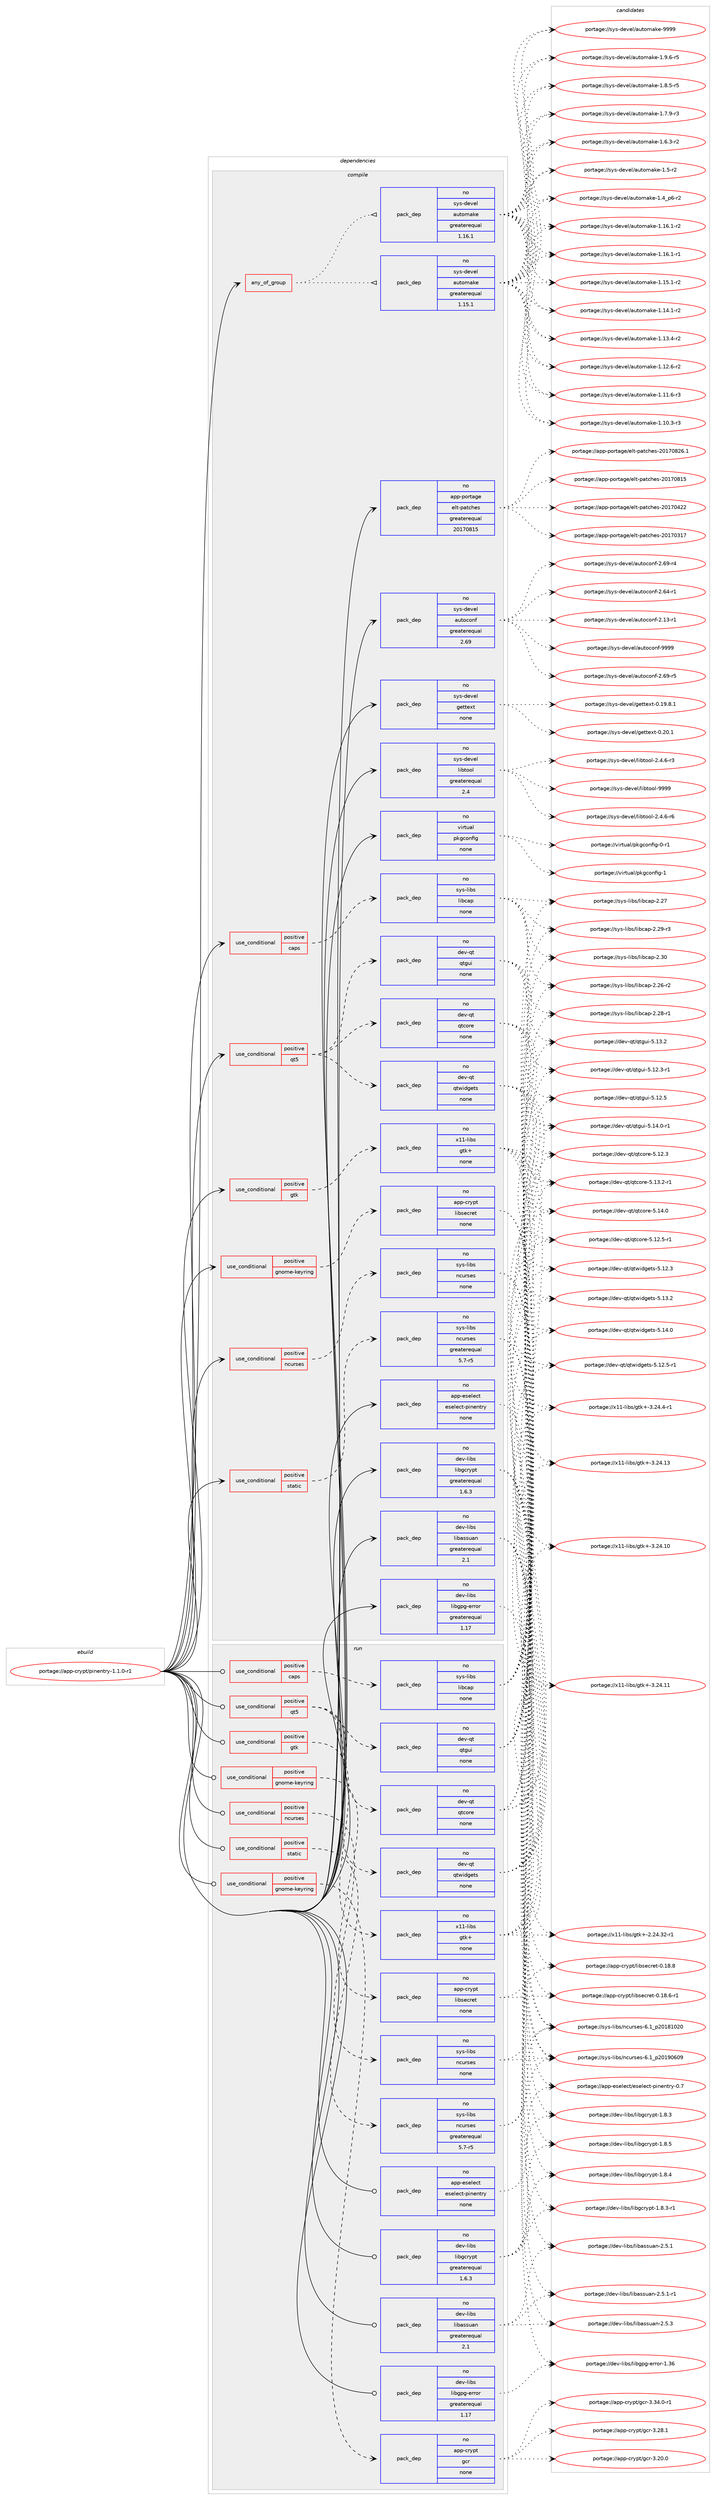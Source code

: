 digraph prolog {

# *************
# Graph options
# *************

newrank=true;
concentrate=true;
compound=true;
graph [rankdir=LR,fontname=Helvetica,fontsize=10,ranksep=1.5];#, ranksep=2.5, nodesep=0.2];
edge  [arrowhead=vee];
node  [fontname=Helvetica,fontsize=10];

# **********
# The ebuild
# **********

subgraph cluster_leftcol {
color=gray;
label=<<i>ebuild</i>>;
id [label="portage://app-crypt/pinentry-1.1.0-r1", color=red, width=4, href="../app-crypt/pinentry-1.1.0-r1.svg"];
}

# ****************
# The dependencies
# ****************

subgraph cluster_midcol {
color=gray;
label=<<i>dependencies</i>>;
subgraph cluster_compile {
fillcolor="#eeeeee";
style=filled;
label=<<i>compile</i>>;
subgraph any8233 {
dependency641812 [label=<<TABLE BORDER="0" CELLBORDER="1" CELLSPACING="0" CELLPADDING="4"><TR><TD CELLPADDING="10">any_of_group</TD></TR></TABLE>>, shape=none, color=red];subgraph pack482069 {
dependency641813 [label=<<TABLE BORDER="0" CELLBORDER="1" CELLSPACING="0" CELLPADDING="4" WIDTH="220"><TR><TD ROWSPAN="6" CELLPADDING="30">pack_dep</TD></TR><TR><TD WIDTH="110">no</TD></TR><TR><TD>sys-devel</TD></TR><TR><TD>automake</TD></TR><TR><TD>greaterequal</TD></TR><TR><TD>1.16.1</TD></TR></TABLE>>, shape=none, color=blue];
}
dependency641812:e -> dependency641813:w [weight=20,style="dotted",arrowhead="oinv"];
subgraph pack482070 {
dependency641814 [label=<<TABLE BORDER="0" CELLBORDER="1" CELLSPACING="0" CELLPADDING="4" WIDTH="220"><TR><TD ROWSPAN="6" CELLPADDING="30">pack_dep</TD></TR><TR><TD WIDTH="110">no</TD></TR><TR><TD>sys-devel</TD></TR><TR><TD>automake</TD></TR><TR><TD>greaterequal</TD></TR><TR><TD>1.15.1</TD></TR></TABLE>>, shape=none, color=blue];
}
dependency641812:e -> dependency641814:w [weight=20,style="dotted",arrowhead="oinv"];
}
id:e -> dependency641812:w [weight=20,style="solid",arrowhead="vee"];
subgraph cond151219 {
dependency641815 [label=<<TABLE BORDER="0" CELLBORDER="1" CELLSPACING="0" CELLPADDING="4"><TR><TD ROWSPAN="3" CELLPADDING="10">use_conditional</TD></TR><TR><TD>positive</TD></TR><TR><TD>caps</TD></TR></TABLE>>, shape=none, color=red];
subgraph pack482071 {
dependency641816 [label=<<TABLE BORDER="0" CELLBORDER="1" CELLSPACING="0" CELLPADDING="4" WIDTH="220"><TR><TD ROWSPAN="6" CELLPADDING="30">pack_dep</TD></TR><TR><TD WIDTH="110">no</TD></TR><TR><TD>sys-libs</TD></TR><TR><TD>libcap</TD></TR><TR><TD>none</TD></TR><TR><TD></TD></TR></TABLE>>, shape=none, color=blue];
}
dependency641815:e -> dependency641816:w [weight=20,style="dashed",arrowhead="vee"];
}
id:e -> dependency641815:w [weight=20,style="solid",arrowhead="vee"];
subgraph cond151220 {
dependency641817 [label=<<TABLE BORDER="0" CELLBORDER="1" CELLSPACING="0" CELLPADDING="4"><TR><TD ROWSPAN="3" CELLPADDING="10">use_conditional</TD></TR><TR><TD>positive</TD></TR><TR><TD>gnome-keyring</TD></TR></TABLE>>, shape=none, color=red];
subgraph pack482072 {
dependency641818 [label=<<TABLE BORDER="0" CELLBORDER="1" CELLSPACING="0" CELLPADDING="4" WIDTH="220"><TR><TD ROWSPAN="6" CELLPADDING="30">pack_dep</TD></TR><TR><TD WIDTH="110">no</TD></TR><TR><TD>app-crypt</TD></TR><TR><TD>libsecret</TD></TR><TR><TD>none</TD></TR><TR><TD></TD></TR></TABLE>>, shape=none, color=blue];
}
dependency641817:e -> dependency641818:w [weight=20,style="dashed",arrowhead="vee"];
}
id:e -> dependency641817:w [weight=20,style="solid",arrowhead="vee"];
subgraph cond151221 {
dependency641819 [label=<<TABLE BORDER="0" CELLBORDER="1" CELLSPACING="0" CELLPADDING="4"><TR><TD ROWSPAN="3" CELLPADDING="10">use_conditional</TD></TR><TR><TD>positive</TD></TR><TR><TD>gtk</TD></TR></TABLE>>, shape=none, color=red];
subgraph pack482073 {
dependency641820 [label=<<TABLE BORDER="0" CELLBORDER="1" CELLSPACING="0" CELLPADDING="4" WIDTH="220"><TR><TD ROWSPAN="6" CELLPADDING="30">pack_dep</TD></TR><TR><TD WIDTH="110">no</TD></TR><TR><TD>x11-libs</TD></TR><TR><TD>gtk+</TD></TR><TR><TD>none</TD></TR><TR><TD></TD></TR></TABLE>>, shape=none, color=blue];
}
dependency641819:e -> dependency641820:w [weight=20,style="dashed",arrowhead="vee"];
}
id:e -> dependency641819:w [weight=20,style="solid",arrowhead="vee"];
subgraph cond151222 {
dependency641821 [label=<<TABLE BORDER="0" CELLBORDER="1" CELLSPACING="0" CELLPADDING="4"><TR><TD ROWSPAN="3" CELLPADDING="10">use_conditional</TD></TR><TR><TD>positive</TD></TR><TR><TD>ncurses</TD></TR></TABLE>>, shape=none, color=red];
subgraph pack482074 {
dependency641822 [label=<<TABLE BORDER="0" CELLBORDER="1" CELLSPACING="0" CELLPADDING="4" WIDTH="220"><TR><TD ROWSPAN="6" CELLPADDING="30">pack_dep</TD></TR><TR><TD WIDTH="110">no</TD></TR><TR><TD>sys-libs</TD></TR><TR><TD>ncurses</TD></TR><TR><TD>none</TD></TR><TR><TD></TD></TR></TABLE>>, shape=none, color=blue];
}
dependency641821:e -> dependency641822:w [weight=20,style="dashed",arrowhead="vee"];
}
id:e -> dependency641821:w [weight=20,style="solid",arrowhead="vee"];
subgraph cond151223 {
dependency641823 [label=<<TABLE BORDER="0" CELLBORDER="1" CELLSPACING="0" CELLPADDING="4"><TR><TD ROWSPAN="3" CELLPADDING="10">use_conditional</TD></TR><TR><TD>positive</TD></TR><TR><TD>qt5</TD></TR></TABLE>>, shape=none, color=red];
subgraph pack482075 {
dependency641824 [label=<<TABLE BORDER="0" CELLBORDER="1" CELLSPACING="0" CELLPADDING="4" WIDTH="220"><TR><TD ROWSPAN="6" CELLPADDING="30">pack_dep</TD></TR><TR><TD WIDTH="110">no</TD></TR><TR><TD>dev-qt</TD></TR><TR><TD>qtcore</TD></TR><TR><TD>none</TD></TR><TR><TD></TD></TR></TABLE>>, shape=none, color=blue];
}
dependency641823:e -> dependency641824:w [weight=20,style="dashed",arrowhead="vee"];
subgraph pack482076 {
dependency641825 [label=<<TABLE BORDER="0" CELLBORDER="1" CELLSPACING="0" CELLPADDING="4" WIDTH="220"><TR><TD ROWSPAN="6" CELLPADDING="30">pack_dep</TD></TR><TR><TD WIDTH="110">no</TD></TR><TR><TD>dev-qt</TD></TR><TR><TD>qtgui</TD></TR><TR><TD>none</TD></TR><TR><TD></TD></TR></TABLE>>, shape=none, color=blue];
}
dependency641823:e -> dependency641825:w [weight=20,style="dashed",arrowhead="vee"];
subgraph pack482077 {
dependency641826 [label=<<TABLE BORDER="0" CELLBORDER="1" CELLSPACING="0" CELLPADDING="4" WIDTH="220"><TR><TD ROWSPAN="6" CELLPADDING="30">pack_dep</TD></TR><TR><TD WIDTH="110">no</TD></TR><TR><TD>dev-qt</TD></TR><TR><TD>qtwidgets</TD></TR><TR><TD>none</TD></TR><TR><TD></TD></TR></TABLE>>, shape=none, color=blue];
}
dependency641823:e -> dependency641826:w [weight=20,style="dashed",arrowhead="vee"];
}
id:e -> dependency641823:w [weight=20,style="solid",arrowhead="vee"];
subgraph cond151224 {
dependency641827 [label=<<TABLE BORDER="0" CELLBORDER="1" CELLSPACING="0" CELLPADDING="4"><TR><TD ROWSPAN="3" CELLPADDING="10">use_conditional</TD></TR><TR><TD>positive</TD></TR><TR><TD>static</TD></TR></TABLE>>, shape=none, color=red];
subgraph pack482078 {
dependency641828 [label=<<TABLE BORDER="0" CELLBORDER="1" CELLSPACING="0" CELLPADDING="4" WIDTH="220"><TR><TD ROWSPAN="6" CELLPADDING="30">pack_dep</TD></TR><TR><TD WIDTH="110">no</TD></TR><TR><TD>sys-libs</TD></TR><TR><TD>ncurses</TD></TR><TR><TD>greaterequal</TD></TR><TR><TD>5.7-r5</TD></TR></TABLE>>, shape=none, color=blue];
}
dependency641827:e -> dependency641828:w [weight=20,style="dashed",arrowhead="vee"];
}
id:e -> dependency641827:w [weight=20,style="solid",arrowhead="vee"];
subgraph pack482079 {
dependency641829 [label=<<TABLE BORDER="0" CELLBORDER="1" CELLSPACING="0" CELLPADDING="4" WIDTH="220"><TR><TD ROWSPAN="6" CELLPADDING="30">pack_dep</TD></TR><TR><TD WIDTH="110">no</TD></TR><TR><TD>app-eselect</TD></TR><TR><TD>eselect-pinentry</TD></TR><TR><TD>none</TD></TR><TR><TD></TD></TR></TABLE>>, shape=none, color=blue];
}
id:e -> dependency641829:w [weight=20,style="solid",arrowhead="vee"];
subgraph pack482080 {
dependency641830 [label=<<TABLE BORDER="0" CELLBORDER="1" CELLSPACING="0" CELLPADDING="4" WIDTH="220"><TR><TD ROWSPAN="6" CELLPADDING="30">pack_dep</TD></TR><TR><TD WIDTH="110">no</TD></TR><TR><TD>app-portage</TD></TR><TR><TD>elt-patches</TD></TR><TR><TD>greaterequal</TD></TR><TR><TD>20170815</TD></TR></TABLE>>, shape=none, color=blue];
}
id:e -> dependency641830:w [weight=20,style="solid",arrowhead="vee"];
subgraph pack482081 {
dependency641831 [label=<<TABLE BORDER="0" CELLBORDER="1" CELLSPACING="0" CELLPADDING="4" WIDTH="220"><TR><TD ROWSPAN="6" CELLPADDING="30">pack_dep</TD></TR><TR><TD WIDTH="110">no</TD></TR><TR><TD>dev-libs</TD></TR><TR><TD>libassuan</TD></TR><TR><TD>greaterequal</TD></TR><TR><TD>2.1</TD></TR></TABLE>>, shape=none, color=blue];
}
id:e -> dependency641831:w [weight=20,style="solid",arrowhead="vee"];
subgraph pack482082 {
dependency641832 [label=<<TABLE BORDER="0" CELLBORDER="1" CELLSPACING="0" CELLPADDING="4" WIDTH="220"><TR><TD ROWSPAN="6" CELLPADDING="30">pack_dep</TD></TR><TR><TD WIDTH="110">no</TD></TR><TR><TD>dev-libs</TD></TR><TR><TD>libgcrypt</TD></TR><TR><TD>greaterequal</TD></TR><TR><TD>1.6.3</TD></TR></TABLE>>, shape=none, color=blue];
}
id:e -> dependency641832:w [weight=20,style="solid",arrowhead="vee"];
subgraph pack482083 {
dependency641833 [label=<<TABLE BORDER="0" CELLBORDER="1" CELLSPACING="0" CELLPADDING="4" WIDTH="220"><TR><TD ROWSPAN="6" CELLPADDING="30">pack_dep</TD></TR><TR><TD WIDTH="110">no</TD></TR><TR><TD>dev-libs</TD></TR><TR><TD>libgpg-error</TD></TR><TR><TD>greaterequal</TD></TR><TR><TD>1.17</TD></TR></TABLE>>, shape=none, color=blue];
}
id:e -> dependency641833:w [weight=20,style="solid",arrowhead="vee"];
subgraph pack482084 {
dependency641834 [label=<<TABLE BORDER="0" CELLBORDER="1" CELLSPACING="0" CELLPADDING="4" WIDTH="220"><TR><TD ROWSPAN="6" CELLPADDING="30">pack_dep</TD></TR><TR><TD WIDTH="110">no</TD></TR><TR><TD>sys-devel</TD></TR><TR><TD>autoconf</TD></TR><TR><TD>greaterequal</TD></TR><TR><TD>2.69</TD></TR></TABLE>>, shape=none, color=blue];
}
id:e -> dependency641834:w [weight=20,style="solid",arrowhead="vee"];
subgraph pack482085 {
dependency641835 [label=<<TABLE BORDER="0" CELLBORDER="1" CELLSPACING="0" CELLPADDING="4" WIDTH="220"><TR><TD ROWSPAN="6" CELLPADDING="30">pack_dep</TD></TR><TR><TD WIDTH="110">no</TD></TR><TR><TD>sys-devel</TD></TR><TR><TD>gettext</TD></TR><TR><TD>none</TD></TR><TR><TD></TD></TR></TABLE>>, shape=none, color=blue];
}
id:e -> dependency641835:w [weight=20,style="solid",arrowhead="vee"];
subgraph pack482086 {
dependency641836 [label=<<TABLE BORDER="0" CELLBORDER="1" CELLSPACING="0" CELLPADDING="4" WIDTH="220"><TR><TD ROWSPAN="6" CELLPADDING="30">pack_dep</TD></TR><TR><TD WIDTH="110">no</TD></TR><TR><TD>sys-devel</TD></TR><TR><TD>libtool</TD></TR><TR><TD>greaterequal</TD></TR><TR><TD>2.4</TD></TR></TABLE>>, shape=none, color=blue];
}
id:e -> dependency641836:w [weight=20,style="solid",arrowhead="vee"];
subgraph pack482087 {
dependency641837 [label=<<TABLE BORDER="0" CELLBORDER="1" CELLSPACING="0" CELLPADDING="4" WIDTH="220"><TR><TD ROWSPAN="6" CELLPADDING="30">pack_dep</TD></TR><TR><TD WIDTH="110">no</TD></TR><TR><TD>virtual</TD></TR><TR><TD>pkgconfig</TD></TR><TR><TD>none</TD></TR><TR><TD></TD></TR></TABLE>>, shape=none, color=blue];
}
id:e -> dependency641837:w [weight=20,style="solid",arrowhead="vee"];
}
subgraph cluster_compileandrun {
fillcolor="#eeeeee";
style=filled;
label=<<i>compile and run</i>>;
}
subgraph cluster_run {
fillcolor="#eeeeee";
style=filled;
label=<<i>run</i>>;
subgraph cond151225 {
dependency641838 [label=<<TABLE BORDER="0" CELLBORDER="1" CELLSPACING="0" CELLPADDING="4"><TR><TD ROWSPAN="3" CELLPADDING="10">use_conditional</TD></TR><TR><TD>positive</TD></TR><TR><TD>caps</TD></TR></TABLE>>, shape=none, color=red];
subgraph pack482088 {
dependency641839 [label=<<TABLE BORDER="0" CELLBORDER="1" CELLSPACING="0" CELLPADDING="4" WIDTH="220"><TR><TD ROWSPAN="6" CELLPADDING="30">pack_dep</TD></TR><TR><TD WIDTH="110">no</TD></TR><TR><TD>sys-libs</TD></TR><TR><TD>libcap</TD></TR><TR><TD>none</TD></TR><TR><TD></TD></TR></TABLE>>, shape=none, color=blue];
}
dependency641838:e -> dependency641839:w [weight=20,style="dashed",arrowhead="vee"];
}
id:e -> dependency641838:w [weight=20,style="solid",arrowhead="odot"];
subgraph cond151226 {
dependency641840 [label=<<TABLE BORDER="0" CELLBORDER="1" CELLSPACING="0" CELLPADDING="4"><TR><TD ROWSPAN="3" CELLPADDING="10">use_conditional</TD></TR><TR><TD>positive</TD></TR><TR><TD>gnome-keyring</TD></TR></TABLE>>, shape=none, color=red];
subgraph pack482089 {
dependency641841 [label=<<TABLE BORDER="0" CELLBORDER="1" CELLSPACING="0" CELLPADDING="4" WIDTH="220"><TR><TD ROWSPAN="6" CELLPADDING="30">pack_dep</TD></TR><TR><TD WIDTH="110">no</TD></TR><TR><TD>app-crypt</TD></TR><TR><TD>gcr</TD></TR><TR><TD>none</TD></TR><TR><TD></TD></TR></TABLE>>, shape=none, color=blue];
}
dependency641840:e -> dependency641841:w [weight=20,style="dashed",arrowhead="vee"];
}
id:e -> dependency641840:w [weight=20,style="solid",arrowhead="odot"];
subgraph cond151227 {
dependency641842 [label=<<TABLE BORDER="0" CELLBORDER="1" CELLSPACING="0" CELLPADDING="4"><TR><TD ROWSPAN="3" CELLPADDING="10">use_conditional</TD></TR><TR><TD>positive</TD></TR><TR><TD>gnome-keyring</TD></TR></TABLE>>, shape=none, color=red];
subgraph pack482090 {
dependency641843 [label=<<TABLE BORDER="0" CELLBORDER="1" CELLSPACING="0" CELLPADDING="4" WIDTH="220"><TR><TD ROWSPAN="6" CELLPADDING="30">pack_dep</TD></TR><TR><TD WIDTH="110">no</TD></TR><TR><TD>app-crypt</TD></TR><TR><TD>libsecret</TD></TR><TR><TD>none</TD></TR><TR><TD></TD></TR></TABLE>>, shape=none, color=blue];
}
dependency641842:e -> dependency641843:w [weight=20,style="dashed",arrowhead="vee"];
}
id:e -> dependency641842:w [weight=20,style="solid",arrowhead="odot"];
subgraph cond151228 {
dependency641844 [label=<<TABLE BORDER="0" CELLBORDER="1" CELLSPACING="0" CELLPADDING="4"><TR><TD ROWSPAN="3" CELLPADDING="10">use_conditional</TD></TR><TR><TD>positive</TD></TR><TR><TD>gtk</TD></TR></TABLE>>, shape=none, color=red];
subgraph pack482091 {
dependency641845 [label=<<TABLE BORDER="0" CELLBORDER="1" CELLSPACING="0" CELLPADDING="4" WIDTH="220"><TR><TD ROWSPAN="6" CELLPADDING="30">pack_dep</TD></TR><TR><TD WIDTH="110">no</TD></TR><TR><TD>x11-libs</TD></TR><TR><TD>gtk+</TD></TR><TR><TD>none</TD></TR><TR><TD></TD></TR></TABLE>>, shape=none, color=blue];
}
dependency641844:e -> dependency641845:w [weight=20,style="dashed",arrowhead="vee"];
}
id:e -> dependency641844:w [weight=20,style="solid",arrowhead="odot"];
subgraph cond151229 {
dependency641846 [label=<<TABLE BORDER="0" CELLBORDER="1" CELLSPACING="0" CELLPADDING="4"><TR><TD ROWSPAN="3" CELLPADDING="10">use_conditional</TD></TR><TR><TD>positive</TD></TR><TR><TD>ncurses</TD></TR></TABLE>>, shape=none, color=red];
subgraph pack482092 {
dependency641847 [label=<<TABLE BORDER="0" CELLBORDER="1" CELLSPACING="0" CELLPADDING="4" WIDTH="220"><TR><TD ROWSPAN="6" CELLPADDING="30">pack_dep</TD></TR><TR><TD WIDTH="110">no</TD></TR><TR><TD>sys-libs</TD></TR><TR><TD>ncurses</TD></TR><TR><TD>none</TD></TR><TR><TD></TD></TR></TABLE>>, shape=none, color=blue];
}
dependency641846:e -> dependency641847:w [weight=20,style="dashed",arrowhead="vee"];
}
id:e -> dependency641846:w [weight=20,style="solid",arrowhead="odot"];
subgraph cond151230 {
dependency641848 [label=<<TABLE BORDER="0" CELLBORDER="1" CELLSPACING="0" CELLPADDING="4"><TR><TD ROWSPAN="3" CELLPADDING="10">use_conditional</TD></TR><TR><TD>positive</TD></TR><TR><TD>qt5</TD></TR></TABLE>>, shape=none, color=red];
subgraph pack482093 {
dependency641849 [label=<<TABLE BORDER="0" CELLBORDER="1" CELLSPACING="0" CELLPADDING="4" WIDTH="220"><TR><TD ROWSPAN="6" CELLPADDING="30">pack_dep</TD></TR><TR><TD WIDTH="110">no</TD></TR><TR><TD>dev-qt</TD></TR><TR><TD>qtcore</TD></TR><TR><TD>none</TD></TR><TR><TD></TD></TR></TABLE>>, shape=none, color=blue];
}
dependency641848:e -> dependency641849:w [weight=20,style="dashed",arrowhead="vee"];
subgraph pack482094 {
dependency641850 [label=<<TABLE BORDER="0" CELLBORDER="1" CELLSPACING="0" CELLPADDING="4" WIDTH="220"><TR><TD ROWSPAN="6" CELLPADDING="30">pack_dep</TD></TR><TR><TD WIDTH="110">no</TD></TR><TR><TD>dev-qt</TD></TR><TR><TD>qtgui</TD></TR><TR><TD>none</TD></TR><TR><TD></TD></TR></TABLE>>, shape=none, color=blue];
}
dependency641848:e -> dependency641850:w [weight=20,style="dashed",arrowhead="vee"];
subgraph pack482095 {
dependency641851 [label=<<TABLE BORDER="0" CELLBORDER="1" CELLSPACING="0" CELLPADDING="4" WIDTH="220"><TR><TD ROWSPAN="6" CELLPADDING="30">pack_dep</TD></TR><TR><TD WIDTH="110">no</TD></TR><TR><TD>dev-qt</TD></TR><TR><TD>qtwidgets</TD></TR><TR><TD>none</TD></TR><TR><TD></TD></TR></TABLE>>, shape=none, color=blue];
}
dependency641848:e -> dependency641851:w [weight=20,style="dashed",arrowhead="vee"];
}
id:e -> dependency641848:w [weight=20,style="solid",arrowhead="odot"];
subgraph cond151231 {
dependency641852 [label=<<TABLE BORDER="0" CELLBORDER="1" CELLSPACING="0" CELLPADDING="4"><TR><TD ROWSPAN="3" CELLPADDING="10">use_conditional</TD></TR><TR><TD>positive</TD></TR><TR><TD>static</TD></TR></TABLE>>, shape=none, color=red];
subgraph pack482096 {
dependency641853 [label=<<TABLE BORDER="0" CELLBORDER="1" CELLSPACING="0" CELLPADDING="4" WIDTH="220"><TR><TD ROWSPAN="6" CELLPADDING="30">pack_dep</TD></TR><TR><TD WIDTH="110">no</TD></TR><TR><TD>sys-libs</TD></TR><TR><TD>ncurses</TD></TR><TR><TD>greaterequal</TD></TR><TR><TD>5.7-r5</TD></TR></TABLE>>, shape=none, color=blue];
}
dependency641852:e -> dependency641853:w [weight=20,style="dashed",arrowhead="vee"];
}
id:e -> dependency641852:w [weight=20,style="solid",arrowhead="odot"];
subgraph pack482097 {
dependency641854 [label=<<TABLE BORDER="0" CELLBORDER="1" CELLSPACING="0" CELLPADDING="4" WIDTH="220"><TR><TD ROWSPAN="6" CELLPADDING="30">pack_dep</TD></TR><TR><TD WIDTH="110">no</TD></TR><TR><TD>app-eselect</TD></TR><TR><TD>eselect-pinentry</TD></TR><TR><TD>none</TD></TR><TR><TD></TD></TR></TABLE>>, shape=none, color=blue];
}
id:e -> dependency641854:w [weight=20,style="solid",arrowhead="odot"];
subgraph pack482098 {
dependency641855 [label=<<TABLE BORDER="0" CELLBORDER="1" CELLSPACING="0" CELLPADDING="4" WIDTH="220"><TR><TD ROWSPAN="6" CELLPADDING="30">pack_dep</TD></TR><TR><TD WIDTH="110">no</TD></TR><TR><TD>dev-libs</TD></TR><TR><TD>libassuan</TD></TR><TR><TD>greaterequal</TD></TR><TR><TD>2.1</TD></TR></TABLE>>, shape=none, color=blue];
}
id:e -> dependency641855:w [weight=20,style="solid",arrowhead="odot"];
subgraph pack482099 {
dependency641856 [label=<<TABLE BORDER="0" CELLBORDER="1" CELLSPACING="0" CELLPADDING="4" WIDTH="220"><TR><TD ROWSPAN="6" CELLPADDING="30">pack_dep</TD></TR><TR><TD WIDTH="110">no</TD></TR><TR><TD>dev-libs</TD></TR><TR><TD>libgcrypt</TD></TR><TR><TD>greaterequal</TD></TR><TR><TD>1.6.3</TD></TR></TABLE>>, shape=none, color=blue];
}
id:e -> dependency641856:w [weight=20,style="solid",arrowhead="odot"];
subgraph pack482100 {
dependency641857 [label=<<TABLE BORDER="0" CELLBORDER="1" CELLSPACING="0" CELLPADDING="4" WIDTH="220"><TR><TD ROWSPAN="6" CELLPADDING="30">pack_dep</TD></TR><TR><TD WIDTH="110">no</TD></TR><TR><TD>dev-libs</TD></TR><TR><TD>libgpg-error</TD></TR><TR><TD>greaterequal</TD></TR><TR><TD>1.17</TD></TR></TABLE>>, shape=none, color=blue];
}
id:e -> dependency641857:w [weight=20,style="solid",arrowhead="odot"];
}
}

# **************
# The candidates
# **************

subgraph cluster_choices {
rank=same;
color=gray;
label=<<i>candidates</i>>;

subgraph choice482069 {
color=black;
nodesep=1;
choice115121115451001011181011084797117116111109971071014557575757 [label="portage://sys-devel/automake-9999", color=red, width=4,href="../sys-devel/automake-9999.svg"];
choice115121115451001011181011084797117116111109971071014549465746544511453 [label="portage://sys-devel/automake-1.9.6-r5", color=red, width=4,href="../sys-devel/automake-1.9.6-r5.svg"];
choice115121115451001011181011084797117116111109971071014549465646534511453 [label="portage://sys-devel/automake-1.8.5-r5", color=red, width=4,href="../sys-devel/automake-1.8.5-r5.svg"];
choice115121115451001011181011084797117116111109971071014549465546574511451 [label="portage://sys-devel/automake-1.7.9-r3", color=red, width=4,href="../sys-devel/automake-1.7.9-r3.svg"];
choice115121115451001011181011084797117116111109971071014549465446514511450 [label="portage://sys-devel/automake-1.6.3-r2", color=red, width=4,href="../sys-devel/automake-1.6.3-r2.svg"];
choice11512111545100101118101108479711711611110997107101454946534511450 [label="portage://sys-devel/automake-1.5-r2", color=red, width=4,href="../sys-devel/automake-1.5-r2.svg"];
choice115121115451001011181011084797117116111109971071014549465295112544511450 [label="portage://sys-devel/automake-1.4_p6-r2", color=red, width=4,href="../sys-devel/automake-1.4_p6-r2.svg"];
choice11512111545100101118101108479711711611110997107101454946495446494511450 [label="portage://sys-devel/automake-1.16.1-r2", color=red, width=4,href="../sys-devel/automake-1.16.1-r2.svg"];
choice11512111545100101118101108479711711611110997107101454946495446494511449 [label="portage://sys-devel/automake-1.16.1-r1", color=red, width=4,href="../sys-devel/automake-1.16.1-r1.svg"];
choice11512111545100101118101108479711711611110997107101454946495346494511450 [label="portage://sys-devel/automake-1.15.1-r2", color=red, width=4,href="../sys-devel/automake-1.15.1-r2.svg"];
choice11512111545100101118101108479711711611110997107101454946495246494511450 [label="portage://sys-devel/automake-1.14.1-r2", color=red, width=4,href="../sys-devel/automake-1.14.1-r2.svg"];
choice11512111545100101118101108479711711611110997107101454946495146524511450 [label="portage://sys-devel/automake-1.13.4-r2", color=red, width=4,href="../sys-devel/automake-1.13.4-r2.svg"];
choice11512111545100101118101108479711711611110997107101454946495046544511450 [label="portage://sys-devel/automake-1.12.6-r2", color=red, width=4,href="../sys-devel/automake-1.12.6-r2.svg"];
choice11512111545100101118101108479711711611110997107101454946494946544511451 [label="portage://sys-devel/automake-1.11.6-r3", color=red, width=4,href="../sys-devel/automake-1.11.6-r3.svg"];
choice11512111545100101118101108479711711611110997107101454946494846514511451 [label="portage://sys-devel/automake-1.10.3-r3", color=red, width=4,href="../sys-devel/automake-1.10.3-r3.svg"];
dependency641813:e -> choice115121115451001011181011084797117116111109971071014557575757:w [style=dotted,weight="100"];
dependency641813:e -> choice115121115451001011181011084797117116111109971071014549465746544511453:w [style=dotted,weight="100"];
dependency641813:e -> choice115121115451001011181011084797117116111109971071014549465646534511453:w [style=dotted,weight="100"];
dependency641813:e -> choice115121115451001011181011084797117116111109971071014549465546574511451:w [style=dotted,weight="100"];
dependency641813:e -> choice115121115451001011181011084797117116111109971071014549465446514511450:w [style=dotted,weight="100"];
dependency641813:e -> choice11512111545100101118101108479711711611110997107101454946534511450:w [style=dotted,weight="100"];
dependency641813:e -> choice115121115451001011181011084797117116111109971071014549465295112544511450:w [style=dotted,weight="100"];
dependency641813:e -> choice11512111545100101118101108479711711611110997107101454946495446494511450:w [style=dotted,weight="100"];
dependency641813:e -> choice11512111545100101118101108479711711611110997107101454946495446494511449:w [style=dotted,weight="100"];
dependency641813:e -> choice11512111545100101118101108479711711611110997107101454946495346494511450:w [style=dotted,weight="100"];
dependency641813:e -> choice11512111545100101118101108479711711611110997107101454946495246494511450:w [style=dotted,weight="100"];
dependency641813:e -> choice11512111545100101118101108479711711611110997107101454946495146524511450:w [style=dotted,weight="100"];
dependency641813:e -> choice11512111545100101118101108479711711611110997107101454946495046544511450:w [style=dotted,weight="100"];
dependency641813:e -> choice11512111545100101118101108479711711611110997107101454946494946544511451:w [style=dotted,weight="100"];
dependency641813:e -> choice11512111545100101118101108479711711611110997107101454946494846514511451:w [style=dotted,weight="100"];
}
subgraph choice482070 {
color=black;
nodesep=1;
choice115121115451001011181011084797117116111109971071014557575757 [label="portage://sys-devel/automake-9999", color=red, width=4,href="../sys-devel/automake-9999.svg"];
choice115121115451001011181011084797117116111109971071014549465746544511453 [label="portage://sys-devel/automake-1.9.6-r5", color=red, width=4,href="../sys-devel/automake-1.9.6-r5.svg"];
choice115121115451001011181011084797117116111109971071014549465646534511453 [label="portage://sys-devel/automake-1.8.5-r5", color=red, width=4,href="../sys-devel/automake-1.8.5-r5.svg"];
choice115121115451001011181011084797117116111109971071014549465546574511451 [label="portage://sys-devel/automake-1.7.9-r3", color=red, width=4,href="../sys-devel/automake-1.7.9-r3.svg"];
choice115121115451001011181011084797117116111109971071014549465446514511450 [label="portage://sys-devel/automake-1.6.3-r2", color=red, width=4,href="../sys-devel/automake-1.6.3-r2.svg"];
choice11512111545100101118101108479711711611110997107101454946534511450 [label="portage://sys-devel/automake-1.5-r2", color=red, width=4,href="../sys-devel/automake-1.5-r2.svg"];
choice115121115451001011181011084797117116111109971071014549465295112544511450 [label="portage://sys-devel/automake-1.4_p6-r2", color=red, width=4,href="../sys-devel/automake-1.4_p6-r2.svg"];
choice11512111545100101118101108479711711611110997107101454946495446494511450 [label="portage://sys-devel/automake-1.16.1-r2", color=red, width=4,href="../sys-devel/automake-1.16.1-r2.svg"];
choice11512111545100101118101108479711711611110997107101454946495446494511449 [label="portage://sys-devel/automake-1.16.1-r1", color=red, width=4,href="../sys-devel/automake-1.16.1-r1.svg"];
choice11512111545100101118101108479711711611110997107101454946495346494511450 [label="portage://sys-devel/automake-1.15.1-r2", color=red, width=4,href="../sys-devel/automake-1.15.1-r2.svg"];
choice11512111545100101118101108479711711611110997107101454946495246494511450 [label="portage://sys-devel/automake-1.14.1-r2", color=red, width=4,href="../sys-devel/automake-1.14.1-r2.svg"];
choice11512111545100101118101108479711711611110997107101454946495146524511450 [label="portage://sys-devel/automake-1.13.4-r2", color=red, width=4,href="../sys-devel/automake-1.13.4-r2.svg"];
choice11512111545100101118101108479711711611110997107101454946495046544511450 [label="portage://sys-devel/automake-1.12.6-r2", color=red, width=4,href="../sys-devel/automake-1.12.6-r2.svg"];
choice11512111545100101118101108479711711611110997107101454946494946544511451 [label="portage://sys-devel/automake-1.11.6-r3", color=red, width=4,href="../sys-devel/automake-1.11.6-r3.svg"];
choice11512111545100101118101108479711711611110997107101454946494846514511451 [label="portage://sys-devel/automake-1.10.3-r3", color=red, width=4,href="../sys-devel/automake-1.10.3-r3.svg"];
dependency641814:e -> choice115121115451001011181011084797117116111109971071014557575757:w [style=dotted,weight="100"];
dependency641814:e -> choice115121115451001011181011084797117116111109971071014549465746544511453:w [style=dotted,weight="100"];
dependency641814:e -> choice115121115451001011181011084797117116111109971071014549465646534511453:w [style=dotted,weight="100"];
dependency641814:e -> choice115121115451001011181011084797117116111109971071014549465546574511451:w [style=dotted,weight="100"];
dependency641814:e -> choice115121115451001011181011084797117116111109971071014549465446514511450:w [style=dotted,weight="100"];
dependency641814:e -> choice11512111545100101118101108479711711611110997107101454946534511450:w [style=dotted,weight="100"];
dependency641814:e -> choice115121115451001011181011084797117116111109971071014549465295112544511450:w [style=dotted,weight="100"];
dependency641814:e -> choice11512111545100101118101108479711711611110997107101454946495446494511450:w [style=dotted,weight="100"];
dependency641814:e -> choice11512111545100101118101108479711711611110997107101454946495446494511449:w [style=dotted,weight="100"];
dependency641814:e -> choice11512111545100101118101108479711711611110997107101454946495346494511450:w [style=dotted,weight="100"];
dependency641814:e -> choice11512111545100101118101108479711711611110997107101454946495246494511450:w [style=dotted,weight="100"];
dependency641814:e -> choice11512111545100101118101108479711711611110997107101454946495146524511450:w [style=dotted,weight="100"];
dependency641814:e -> choice11512111545100101118101108479711711611110997107101454946495046544511450:w [style=dotted,weight="100"];
dependency641814:e -> choice11512111545100101118101108479711711611110997107101454946494946544511451:w [style=dotted,weight="100"];
dependency641814:e -> choice11512111545100101118101108479711711611110997107101454946494846514511451:w [style=dotted,weight="100"];
}
subgraph choice482071 {
color=black;
nodesep=1;
choice1151211154510810598115471081059899971124550465148 [label="portage://sys-libs/libcap-2.30", color=red, width=4,href="../sys-libs/libcap-2.30.svg"];
choice11512111545108105981154710810598999711245504650574511451 [label="portage://sys-libs/libcap-2.29-r3", color=red, width=4,href="../sys-libs/libcap-2.29-r3.svg"];
choice11512111545108105981154710810598999711245504650564511449 [label="portage://sys-libs/libcap-2.28-r1", color=red, width=4,href="../sys-libs/libcap-2.28-r1.svg"];
choice1151211154510810598115471081059899971124550465055 [label="portage://sys-libs/libcap-2.27", color=red, width=4,href="../sys-libs/libcap-2.27.svg"];
choice11512111545108105981154710810598999711245504650544511450 [label="portage://sys-libs/libcap-2.26-r2", color=red, width=4,href="../sys-libs/libcap-2.26-r2.svg"];
dependency641816:e -> choice1151211154510810598115471081059899971124550465148:w [style=dotted,weight="100"];
dependency641816:e -> choice11512111545108105981154710810598999711245504650574511451:w [style=dotted,weight="100"];
dependency641816:e -> choice11512111545108105981154710810598999711245504650564511449:w [style=dotted,weight="100"];
dependency641816:e -> choice1151211154510810598115471081059899971124550465055:w [style=dotted,weight="100"];
dependency641816:e -> choice11512111545108105981154710810598999711245504650544511450:w [style=dotted,weight="100"];
}
subgraph choice482072 {
color=black;
nodesep=1;
choice97112112459911412111211647108105981151019911410111645484649564656 [label="portage://app-crypt/libsecret-0.18.8", color=red, width=4,href="../app-crypt/libsecret-0.18.8.svg"];
choice971121124599114121112116471081059811510199114101116454846495646544511449 [label="portage://app-crypt/libsecret-0.18.6-r1", color=red, width=4,href="../app-crypt/libsecret-0.18.6-r1.svg"];
dependency641818:e -> choice97112112459911412111211647108105981151019911410111645484649564656:w [style=dotted,weight="100"];
dependency641818:e -> choice971121124599114121112116471081059811510199114101116454846495646544511449:w [style=dotted,weight="100"];
}
subgraph choice482073 {
color=black;
nodesep=1;
choice120494945108105981154710311610743455146505246524511449 [label="portage://x11-libs/gtk+-3.24.4-r1", color=red, width=4,href="../x11-libs/gtk+-3.24.4-r1.svg"];
choice1204949451081059811547103116107434551465052464951 [label="portage://x11-libs/gtk+-3.24.13", color=red, width=4,href="../x11-libs/gtk+-3.24.13.svg"];
choice1204949451081059811547103116107434551465052464949 [label="portage://x11-libs/gtk+-3.24.11", color=red, width=4,href="../x11-libs/gtk+-3.24.11.svg"];
choice1204949451081059811547103116107434551465052464948 [label="portage://x11-libs/gtk+-3.24.10", color=red, width=4,href="../x11-libs/gtk+-3.24.10.svg"];
choice12049494510810598115471031161074345504650524651504511449 [label="portage://x11-libs/gtk+-2.24.32-r1", color=red, width=4,href="../x11-libs/gtk+-2.24.32-r1.svg"];
dependency641820:e -> choice120494945108105981154710311610743455146505246524511449:w [style=dotted,weight="100"];
dependency641820:e -> choice1204949451081059811547103116107434551465052464951:w [style=dotted,weight="100"];
dependency641820:e -> choice1204949451081059811547103116107434551465052464949:w [style=dotted,weight="100"];
dependency641820:e -> choice1204949451081059811547103116107434551465052464948:w [style=dotted,weight="100"];
dependency641820:e -> choice12049494510810598115471031161074345504650524651504511449:w [style=dotted,weight="100"];
}
subgraph choice482074 {
color=black;
nodesep=1;
choice1151211154510810598115471109911711411510111545544649951125048495748544857 [label="portage://sys-libs/ncurses-6.1_p20190609", color=red, width=4,href="../sys-libs/ncurses-6.1_p20190609.svg"];
choice1151211154510810598115471109911711411510111545544649951125048495649485048 [label="portage://sys-libs/ncurses-6.1_p20181020", color=red, width=4,href="../sys-libs/ncurses-6.1_p20181020.svg"];
dependency641822:e -> choice1151211154510810598115471109911711411510111545544649951125048495748544857:w [style=dotted,weight="100"];
dependency641822:e -> choice1151211154510810598115471109911711411510111545544649951125048495649485048:w [style=dotted,weight="100"];
}
subgraph choice482075 {
color=black;
nodesep=1;
choice10010111845113116471131169911111410145534649524648 [label="portage://dev-qt/qtcore-5.14.0", color=red, width=4,href="../dev-qt/qtcore-5.14.0.svg"];
choice100101118451131164711311699111114101455346495146504511449 [label="portage://dev-qt/qtcore-5.13.2-r1", color=red, width=4,href="../dev-qt/qtcore-5.13.2-r1.svg"];
choice100101118451131164711311699111114101455346495046534511449 [label="portage://dev-qt/qtcore-5.12.5-r1", color=red, width=4,href="../dev-qt/qtcore-5.12.5-r1.svg"];
choice10010111845113116471131169911111410145534649504651 [label="portage://dev-qt/qtcore-5.12.3", color=red, width=4,href="../dev-qt/qtcore-5.12.3.svg"];
dependency641824:e -> choice10010111845113116471131169911111410145534649524648:w [style=dotted,weight="100"];
dependency641824:e -> choice100101118451131164711311699111114101455346495146504511449:w [style=dotted,weight="100"];
dependency641824:e -> choice100101118451131164711311699111114101455346495046534511449:w [style=dotted,weight="100"];
dependency641824:e -> choice10010111845113116471131169911111410145534649504651:w [style=dotted,weight="100"];
}
subgraph choice482076 {
color=black;
nodesep=1;
choice1001011184511311647113116103117105455346495246484511449 [label="portage://dev-qt/qtgui-5.14.0-r1", color=red, width=4,href="../dev-qt/qtgui-5.14.0-r1.svg"];
choice100101118451131164711311610311710545534649514650 [label="portage://dev-qt/qtgui-5.13.2", color=red, width=4,href="../dev-qt/qtgui-5.13.2.svg"];
choice100101118451131164711311610311710545534649504653 [label="portage://dev-qt/qtgui-5.12.5", color=red, width=4,href="../dev-qt/qtgui-5.12.5.svg"];
choice1001011184511311647113116103117105455346495046514511449 [label="portage://dev-qt/qtgui-5.12.3-r1", color=red, width=4,href="../dev-qt/qtgui-5.12.3-r1.svg"];
dependency641825:e -> choice1001011184511311647113116103117105455346495246484511449:w [style=dotted,weight="100"];
dependency641825:e -> choice100101118451131164711311610311710545534649514650:w [style=dotted,weight="100"];
dependency641825:e -> choice100101118451131164711311610311710545534649504653:w [style=dotted,weight="100"];
dependency641825:e -> choice1001011184511311647113116103117105455346495046514511449:w [style=dotted,weight="100"];
}
subgraph choice482077 {
color=black;
nodesep=1;
choice100101118451131164711311611910510010310111611545534649524648 [label="portage://dev-qt/qtwidgets-5.14.0", color=red, width=4,href="../dev-qt/qtwidgets-5.14.0.svg"];
choice100101118451131164711311611910510010310111611545534649514650 [label="portage://dev-qt/qtwidgets-5.13.2", color=red, width=4,href="../dev-qt/qtwidgets-5.13.2.svg"];
choice1001011184511311647113116119105100103101116115455346495046534511449 [label="portage://dev-qt/qtwidgets-5.12.5-r1", color=red, width=4,href="../dev-qt/qtwidgets-5.12.5-r1.svg"];
choice100101118451131164711311611910510010310111611545534649504651 [label="portage://dev-qt/qtwidgets-5.12.3", color=red, width=4,href="../dev-qt/qtwidgets-5.12.3.svg"];
dependency641826:e -> choice100101118451131164711311611910510010310111611545534649524648:w [style=dotted,weight="100"];
dependency641826:e -> choice100101118451131164711311611910510010310111611545534649514650:w [style=dotted,weight="100"];
dependency641826:e -> choice1001011184511311647113116119105100103101116115455346495046534511449:w [style=dotted,weight="100"];
dependency641826:e -> choice100101118451131164711311611910510010310111611545534649504651:w [style=dotted,weight="100"];
}
subgraph choice482078 {
color=black;
nodesep=1;
choice1151211154510810598115471109911711411510111545544649951125048495748544857 [label="portage://sys-libs/ncurses-6.1_p20190609", color=red, width=4,href="../sys-libs/ncurses-6.1_p20190609.svg"];
choice1151211154510810598115471109911711411510111545544649951125048495649485048 [label="portage://sys-libs/ncurses-6.1_p20181020", color=red, width=4,href="../sys-libs/ncurses-6.1_p20181020.svg"];
dependency641828:e -> choice1151211154510810598115471109911711411510111545544649951125048495748544857:w [style=dotted,weight="100"];
dependency641828:e -> choice1151211154510810598115471109911711411510111545544649951125048495649485048:w [style=dotted,weight="100"];
}
subgraph choice482079 {
color=black;
nodesep=1;
choice97112112451011151011081019911647101115101108101991164511210511010111011611412145484655 [label="portage://app-eselect/eselect-pinentry-0.7", color=red, width=4,href="../app-eselect/eselect-pinentry-0.7.svg"];
dependency641829:e -> choice97112112451011151011081019911647101115101108101991164511210511010111011611412145484655:w [style=dotted,weight="100"];
}
subgraph choice482080 {
color=black;
nodesep=1;
choice971121124511211111411697103101471011081164511297116991041011154550484955485650544649 [label="portage://app-portage/elt-patches-20170826.1", color=red, width=4,href="../app-portage/elt-patches-20170826.1.svg"];
choice97112112451121111141169710310147101108116451129711699104101115455048495548564953 [label="portage://app-portage/elt-patches-20170815", color=red, width=4,href="../app-portage/elt-patches-20170815.svg"];
choice97112112451121111141169710310147101108116451129711699104101115455048495548525050 [label="portage://app-portage/elt-patches-20170422", color=red, width=4,href="../app-portage/elt-patches-20170422.svg"];
choice97112112451121111141169710310147101108116451129711699104101115455048495548514955 [label="portage://app-portage/elt-patches-20170317", color=red, width=4,href="../app-portage/elt-patches-20170317.svg"];
dependency641830:e -> choice971121124511211111411697103101471011081164511297116991041011154550484955485650544649:w [style=dotted,weight="100"];
dependency641830:e -> choice97112112451121111141169710310147101108116451129711699104101115455048495548564953:w [style=dotted,weight="100"];
dependency641830:e -> choice97112112451121111141169710310147101108116451129711699104101115455048495548525050:w [style=dotted,weight="100"];
dependency641830:e -> choice97112112451121111141169710310147101108116451129711699104101115455048495548514955:w [style=dotted,weight="100"];
}
subgraph choice482081 {
color=black;
nodesep=1;
choice100101118451081059811547108105989711511511797110455046534651 [label="portage://dev-libs/libassuan-2.5.3", color=red, width=4,href="../dev-libs/libassuan-2.5.3.svg"];
choice1001011184510810598115471081059897115115117971104550465346494511449 [label="portage://dev-libs/libassuan-2.5.1-r1", color=red, width=4,href="../dev-libs/libassuan-2.5.1-r1.svg"];
choice100101118451081059811547108105989711511511797110455046534649 [label="portage://dev-libs/libassuan-2.5.1", color=red, width=4,href="../dev-libs/libassuan-2.5.1.svg"];
dependency641831:e -> choice100101118451081059811547108105989711511511797110455046534651:w [style=dotted,weight="100"];
dependency641831:e -> choice1001011184510810598115471081059897115115117971104550465346494511449:w [style=dotted,weight="100"];
dependency641831:e -> choice100101118451081059811547108105989711511511797110455046534649:w [style=dotted,weight="100"];
}
subgraph choice482082 {
color=black;
nodesep=1;
choice1001011184510810598115471081059810399114121112116454946564653 [label="portage://dev-libs/libgcrypt-1.8.5", color=red, width=4,href="../dev-libs/libgcrypt-1.8.5.svg"];
choice1001011184510810598115471081059810399114121112116454946564652 [label="portage://dev-libs/libgcrypt-1.8.4", color=red, width=4,href="../dev-libs/libgcrypt-1.8.4.svg"];
choice10010111845108105981154710810598103991141211121164549465646514511449 [label="portage://dev-libs/libgcrypt-1.8.3-r1", color=red, width=4,href="../dev-libs/libgcrypt-1.8.3-r1.svg"];
choice1001011184510810598115471081059810399114121112116454946564651 [label="portage://dev-libs/libgcrypt-1.8.3", color=red, width=4,href="../dev-libs/libgcrypt-1.8.3.svg"];
dependency641832:e -> choice1001011184510810598115471081059810399114121112116454946564653:w [style=dotted,weight="100"];
dependency641832:e -> choice1001011184510810598115471081059810399114121112116454946564652:w [style=dotted,weight="100"];
dependency641832:e -> choice10010111845108105981154710810598103991141211121164549465646514511449:w [style=dotted,weight="100"];
dependency641832:e -> choice1001011184510810598115471081059810399114121112116454946564651:w [style=dotted,weight="100"];
}
subgraph choice482083 {
color=black;
nodesep=1;
choice10010111845108105981154710810598103112103451011141141111144549465154 [label="portage://dev-libs/libgpg-error-1.36", color=red, width=4,href="../dev-libs/libgpg-error-1.36.svg"];
dependency641833:e -> choice10010111845108105981154710810598103112103451011141141111144549465154:w [style=dotted,weight="100"];
}
subgraph choice482084 {
color=black;
nodesep=1;
choice115121115451001011181011084797117116111991111101024557575757 [label="portage://sys-devel/autoconf-9999", color=red, width=4,href="../sys-devel/autoconf-9999.svg"];
choice1151211154510010111810110847971171161119911111010245504654574511453 [label="portage://sys-devel/autoconf-2.69-r5", color=red, width=4,href="../sys-devel/autoconf-2.69-r5.svg"];
choice1151211154510010111810110847971171161119911111010245504654574511452 [label="portage://sys-devel/autoconf-2.69-r4", color=red, width=4,href="../sys-devel/autoconf-2.69-r4.svg"];
choice1151211154510010111810110847971171161119911111010245504654524511449 [label="portage://sys-devel/autoconf-2.64-r1", color=red, width=4,href="../sys-devel/autoconf-2.64-r1.svg"];
choice1151211154510010111810110847971171161119911111010245504649514511449 [label="portage://sys-devel/autoconf-2.13-r1", color=red, width=4,href="../sys-devel/autoconf-2.13-r1.svg"];
dependency641834:e -> choice115121115451001011181011084797117116111991111101024557575757:w [style=dotted,weight="100"];
dependency641834:e -> choice1151211154510010111810110847971171161119911111010245504654574511453:w [style=dotted,weight="100"];
dependency641834:e -> choice1151211154510010111810110847971171161119911111010245504654574511452:w [style=dotted,weight="100"];
dependency641834:e -> choice1151211154510010111810110847971171161119911111010245504654524511449:w [style=dotted,weight="100"];
dependency641834:e -> choice1151211154510010111810110847971171161119911111010245504649514511449:w [style=dotted,weight="100"];
}
subgraph choice482085 {
color=black;
nodesep=1;
choice115121115451001011181011084710310111611610112011645484650484649 [label="portage://sys-devel/gettext-0.20.1", color=red, width=4,href="../sys-devel/gettext-0.20.1.svg"];
choice1151211154510010111810110847103101116116101120116454846495746564649 [label="portage://sys-devel/gettext-0.19.8.1", color=red, width=4,href="../sys-devel/gettext-0.19.8.1.svg"];
dependency641835:e -> choice115121115451001011181011084710310111611610112011645484650484649:w [style=dotted,weight="100"];
dependency641835:e -> choice1151211154510010111810110847103101116116101120116454846495746564649:w [style=dotted,weight="100"];
}
subgraph choice482086 {
color=black;
nodesep=1;
choice1151211154510010111810110847108105981161111111084557575757 [label="portage://sys-devel/libtool-9999", color=red, width=4,href="../sys-devel/libtool-9999.svg"];
choice1151211154510010111810110847108105981161111111084550465246544511454 [label="portage://sys-devel/libtool-2.4.6-r6", color=red, width=4,href="../sys-devel/libtool-2.4.6-r6.svg"];
choice1151211154510010111810110847108105981161111111084550465246544511451 [label="portage://sys-devel/libtool-2.4.6-r3", color=red, width=4,href="../sys-devel/libtool-2.4.6-r3.svg"];
dependency641836:e -> choice1151211154510010111810110847108105981161111111084557575757:w [style=dotted,weight="100"];
dependency641836:e -> choice1151211154510010111810110847108105981161111111084550465246544511454:w [style=dotted,weight="100"];
dependency641836:e -> choice1151211154510010111810110847108105981161111111084550465246544511451:w [style=dotted,weight="100"];
}
subgraph choice482087 {
color=black;
nodesep=1;
choice1181051141161179710847112107103991111101021051034549 [label="portage://virtual/pkgconfig-1", color=red, width=4,href="../virtual/pkgconfig-1.svg"];
choice11810511411611797108471121071039911111010210510345484511449 [label="portage://virtual/pkgconfig-0-r1", color=red, width=4,href="../virtual/pkgconfig-0-r1.svg"];
dependency641837:e -> choice1181051141161179710847112107103991111101021051034549:w [style=dotted,weight="100"];
dependency641837:e -> choice11810511411611797108471121071039911111010210510345484511449:w [style=dotted,weight="100"];
}
subgraph choice482088 {
color=black;
nodesep=1;
choice1151211154510810598115471081059899971124550465148 [label="portage://sys-libs/libcap-2.30", color=red, width=4,href="../sys-libs/libcap-2.30.svg"];
choice11512111545108105981154710810598999711245504650574511451 [label="portage://sys-libs/libcap-2.29-r3", color=red, width=4,href="../sys-libs/libcap-2.29-r3.svg"];
choice11512111545108105981154710810598999711245504650564511449 [label="portage://sys-libs/libcap-2.28-r1", color=red, width=4,href="../sys-libs/libcap-2.28-r1.svg"];
choice1151211154510810598115471081059899971124550465055 [label="portage://sys-libs/libcap-2.27", color=red, width=4,href="../sys-libs/libcap-2.27.svg"];
choice11512111545108105981154710810598999711245504650544511450 [label="portage://sys-libs/libcap-2.26-r2", color=red, width=4,href="../sys-libs/libcap-2.26-r2.svg"];
dependency641839:e -> choice1151211154510810598115471081059899971124550465148:w [style=dotted,weight="100"];
dependency641839:e -> choice11512111545108105981154710810598999711245504650574511451:w [style=dotted,weight="100"];
dependency641839:e -> choice11512111545108105981154710810598999711245504650564511449:w [style=dotted,weight="100"];
dependency641839:e -> choice1151211154510810598115471081059899971124550465055:w [style=dotted,weight="100"];
dependency641839:e -> choice11512111545108105981154710810598999711245504650544511450:w [style=dotted,weight="100"];
}
subgraph choice482089 {
color=black;
nodesep=1;
choice9711211245991141211121164710399114455146515246484511449 [label="portage://app-crypt/gcr-3.34.0-r1", color=red, width=4,href="../app-crypt/gcr-3.34.0-r1.svg"];
choice971121124599114121112116471039911445514650564649 [label="portage://app-crypt/gcr-3.28.1", color=red, width=4,href="../app-crypt/gcr-3.28.1.svg"];
choice971121124599114121112116471039911445514650484648 [label="portage://app-crypt/gcr-3.20.0", color=red, width=4,href="../app-crypt/gcr-3.20.0.svg"];
dependency641841:e -> choice9711211245991141211121164710399114455146515246484511449:w [style=dotted,weight="100"];
dependency641841:e -> choice971121124599114121112116471039911445514650564649:w [style=dotted,weight="100"];
dependency641841:e -> choice971121124599114121112116471039911445514650484648:w [style=dotted,weight="100"];
}
subgraph choice482090 {
color=black;
nodesep=1;
choice97112112459911412111211647108105981151019911410111645484649564656 [label="portage://app-crypt/libsecret-0.18.8", color=red, width=4,href="../app-crypt/libsecret-0.18.8.svg"];
choice971121124599114121112116471081059811510199114101116454846495646544511449 [label="portage://app-crypt/libsecret-0.18.6-r1", color=red, width=4,href="../app-crypt/libsecret-0.18.6-r1.svg"];
dependency641843:e -> choice97112112459911412111211647108105981151019911410111645484649564656:w [style=dotted,weight="100"];
dependency641843:e -> choice971121124599114121112116471081059811510199114101116454846495646544511449:w [style=dotted,weight="100"];
}
subgraph choice482091 {
color=black;
nodesep=1;
choice120494945108105981154710311610743455146505246524511449 [label="portage://x11-libs/gtk+-3.24.4-r1", color=red, width=4,href="../x11-libs/gtk+-3.24.4-r1.svg"];
choice1204949451081059811547103116107434551465052464951 [label="portage://x11-libs/gtk+-3.24.13", color=red, width=4,href="../x11-libs/gtk+-3.24.13.svg"];
choice1204949451081059811547103116107434551465052464949 [label="portage://x11-libs/gtk+-3.24.11", color=red, width=4,href="../x11-libs/gtk+-3.24.11.svg"];
choice1204949451081059811547103116107434551465052464948 [label="portage://x11-libs/gtk+-3.24.10", color=red, width=4,href="../x11-libs/gtk+-3.24.10.svg"];
choice12049494510810598115471031161074345504650524651504511449 [label="portage://x11-libs/gtk+-2.24.32-r1", color=red, width=4,href="../x11-libs/gtk+-2.24.32-r1.svg"];
dependency641845:e -> choice120494945108105981154710311610743455146505246524511449:w [style=dotted,weight="100"];
dependency641845:e -> choice1204949451081059811547103116107434551465052464951:w [style=dotted,weight="100"];
dependency641845:e -> choice1204949451081059811547103116107434551465052464949:w [style=dotted,weight="100"];
dependency641845:e -> choice1204949451081059811547103116107434551465052464948:w [style=dotted,weight="100"];
dependency641845:e -> choice12049494510810598115471031161074345504650524651504511449:w [style=dotted,weight="100"];
}
subgraph choice482092 {
color=black;
nodesep=1;
choice1151211154510810598115471109911711411510111545544649951125048495748544857 [label="portage://sys-libs/ncurses-6.1_p20190609", color=red, width=4,href="../sys-libs/ncurses-6.1_p20190609.svg"];
choice1151211154510810598115471109911711411510111545544649951125048495649485048 [label="portage://sys-libs/ncurses-6.1_p20181020", color=red, width=4,href="../sys-libs/ncurses-6.1_p20181020.svg"];
dependency641847:e -> choice1151211154510810598115471109911711411510111545544649951125048495748544857:w [style=dotted,weight="100"];
dependency641847:e -> choice1151211154510810598115471109911711411510111545544649951125048495649485048:w [style=dotted,weight="100"];
}
subgraph choice482093 {
color=black;
nodesep=1;
choice10010111845113116471131169911111410145534649524648 [label="portage://dev-qt/qtcore-5.14.0", color=red, width=4,href="../dev-qt/qtcore-5.14.0.svg"];
choice100101118451131164711311699111114101455346495146504511449 [label="portage://dev-qt/qtcore-5.13.2-r1", color=red, width=4,href="../dev-qt/qtcore-5.13.2-r1.svg"];
choice100101118451131164711311699111114101455346495046534511449 [label="portage://dev-qt/qtcore-5.12.5-r1", color=red, width=4,href="../dev-qt/qtcore-5.12.5-r1.svg"];
choice10010111845113116471131169911111410145534649504651 [label="portage://dev-qt/qtcore-5.12.3", color=red, width=4,href="../dev-qt/qtcore-5.12.3.svg"];
dependency641849:e -> choice10010111845113116471131169911111410145534649524648:w [style=dotted,weight="100"];
dependency641849:e -> choice100101118451131164711311699111114101455346495146504511449:w [style=dotted,weight="100"];
dependency641849:e -> choice100101118451131164711311699111114101455346495046534511449:w [style=dotted,weight="100"];
dependency641849:e -> choice10010111845113116471131169911111410145534649504651:w [style=dotted,weight="100"];
}
subgraph choice482094 {
color=black;
nodesep=1;
choice1001011184511311647113116103117105455346495246484511449 [label="portage://dev-qt/qtgui-5.14.0-r1", color=red, width=4,href="../dev-qt/qtgui-5.14.0-r1.svg"];
choice100101118451131164711311610311710545534649514650 [label="portage://dev-qt/qtgui-5.13.2", color=red, width=4,href="../dev-qt/qtgui-5.13.2.svg"];
choice100101118451131164711311610311710545534649504653 [label="portage://dev-qt/qtgui-5.12.5", color=red, width=4,href="../dev-qt/qtgui-5.12.5.svg"];
choice1001011184511311647113116103117105455346495046514511449 [label="portage://dev-qt/qtgui-5.12.3-r1", color=red, width=4,href="../dev-qt/qtgui-5.12.3-r1.svg"];
dependency641850:e -> choice1001011184511311647113116103117105455346495246484511449:w [style=dotted,weight="100"];
dependency641850:e -> choice100101118451131164711311610311710545534649514650:w [style=dotted,weight="100"];
dependency641850:e -> choice100101118451131164711311610311710545534649504653:w [style=dotted,weight="100"];
dependency641850:e -> choice1001011184511311647113116103117105455346495046514511449:w [style=dotted,weight="100"];
}
subgraph choice482095 {
color=black;
nodesep=1;
choice100101118451131164711311611910510010310111611545534649524648 [label="portage://dev-qt/qtwidgets-5.14.0", color=red, width=4,href="../dev-qt/qtwidgets-5.14.0.svg"];
choice100101118451131164711311611910510010310111611545534649514650 [label="portage://dev-qt/qtwidgets-5.13.2", color=red, width=4,href="../dev-qt/qtwidgets-5.13.2.svg"];
choice1001011184511311647113116119105100103101116115455346495046534511449 [label="portage://dev-qt/qtwidgets-5.12.5-r1", color=red, width=4,href="../dev-qt/qtwidgets-5.12.5-r1.svg"];
choice100101118451131164711311611910510010310111611545534649504651 [label="portage://dev-qt/qtwidgets-5.12.3", color=red, width=4,href="../dev-qt/qtwidgets-5.12.3.svg"];
dependency641851:e -> choice100101118451131164711311611910510010310111611545534649524648:w [style=dotted,weight="100"];
dependency641851:e -> choice100101118451131164711311611910510010310111611545534649514650:w [style=dotted,weight="100"];
dependency641851:e -> choice1001011184511311647113116119105100103101116115455346495046534511449:w [style=dotted,weight="100"];
dependency641851:e -> choice100101118451131164711311611910510010310111611545534649504651:w [style=dotted,weight="100"];
}
subgraph choice482096 {
color=black;
nodesep=1;
choice1151211154510810598115471109911711411510111545544649951125048495748544857 [label="portage://sys-libs/ncurses-6.1_p20190609", color=red, width=4,href="../sys-libs/ncurses-6.1_p20190609.svg"];
choice1151211154510810598115471109911711411510111545544649951125048495649485048 [label="portage://sys-libs/ncurses-6.1_p20181020", color=red, width=4,href="../sys-libs/ncurses-6.1_p20181020.svg"];
dependency641853:e -> choice1151211154510810598115471109911711411510111545544649951125048495748544857:w [style=dotted,weight="100"];
dependency641853:e -> choice1151211154510810598115471109911711411510111545544649951125048495649485048:w [style=dotted,weight="100"];
}
subgraph choice482097 {
color=black;
nodesep=1;
choice97112112451011151011081019911647101115101108101991164511210511010111011611412145484655 [label="portage://app-eselect/eselect-pinentry-0.7", color=red, width=4,href="../app-eselect/eselect-pinentry-0.7.svg"];
dependency641854:e -> choice97112112451011151011081019911647101115101108101991164511210511010111011611412145484655:w [style=dotted,weight="100"];
}
subgraph choice482098 {
color=black;
nodesep=1;
choice100101118451081059811547108105989711511511797110455046534651 [label="portage://dev-libs/libassuan-2.5.3", color=red, width=4,href="../dev-libs/libassuan-2.5.3.svg"];
choice1001011184510810598115471081059897115115117971104550465346494511449 [label="portage://dev-libs/libassuan-2.5.1-r1", color=red, width=4,href="../dev-libs/libassuan-2.5.1-r1.svg"];
choice100101118451081059811547108105989711511511797110455046534649 [label="portage://dev-libs/libassuan-2.5.1", color=red, width=4,href="../dev-libs/libassuan-2.5.1.svg"];
dependency641855:e -> choice100101118451081059811547108105989711511511797110455046534651:w [style=dotted,weight="100"];
dependency641855:e -> choice1001011184510810598115471081059897115115117971104550465346494511449:w [style=dotted,weight="100"];
dependency641855:e -> choice100101118451081059811547108105989711511511797110455046534649:w [style=dotted,weight="100"];
}
subgraph choice482099 {
color=black;
nodesep=1;
choice1001011184510810598115471081059810399114121112116454946564653 [label="portage://dev-libs/libgcrypt-1.8.5", color=red, width=4,href="../dev-libs/libgcrypt-1.8.5.svg"];
choice1001011184510810598115471081059810399114121112116454946564652 [label="portage://dev-libs/libgcrypt-1.8.4", color=red, width=4,href="../dev-libs/libgcrypt-1.8.4.svg"];
choice10010111845108105981154710810598103991141211121164549465646514511449 [label="portage://dev-libs/libgcrypt-1.8.3-r1", color=red, width=4,href="../dev-libs/libgcrypt-1.8.3-r1.svg"];
choice1001011184510810598115471081059810399114121112116454946564651 [label="portage://dev-libs/libgcrypt-1.8.3", color=red, width=4,href="../dev-libs/libgcrypt-1.8.3.svg"];
dependency641856:e -> choice1001011184510810598115471081059810399114121112116454946564653:w [style=dotted,weight="100"];
dependency641856:e -> choice1001011184510810598115471081059810399114121112116454946564652:w [style=dotted,weight="100"];
dependency641856:e -> choice10010111845108105981154710810598103991141211121164549465646514511449:w [style=dotted,weight="100"];
dependency641856:e -> choice1001011184510810598115471081059810399114121112116454946564651:w [style=dotted,weight="100"];
}
subgraph choice482100 {
color=black;
nodesep=1;
choice10010111845108105981154710810598103112103451011141141111144549465154 [label="portage://dev-libs/libgpg-error-1.36", color=red, width=4,href="../dev-libs/libgpg-error-1.36.svg"];
dependency641857:e -> choice10010111845108105981154710810598103112103451011141141111144549465154:w [style=dotted,weight="100"];
}
}

}
